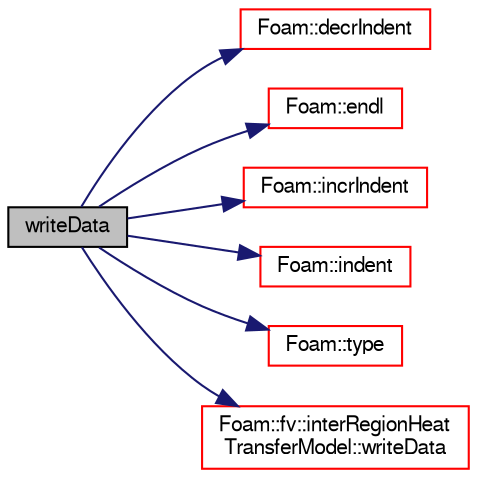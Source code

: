 digraph "writeData"
{
  bgcolor="transparent";
  edge [fontname="FreeSans",fontsize="10",labelfontname="FreeSans",labelfontsize="10"];
  node [fontname="FreeSans",fontsize="10",shape=record];
  rankdir="LR";
  Node73 [label="writeData",height=0.2,width=0.4,color="black", fillcolor="grey75", style="filled", fontcolor="black"];
  Node73 -> Node74 [color="midnightblue",fontsize="10",style="solid",fontname="FreeSans"];
  Node74 [label="Foam::decrIndent",height=0.2,width=0.4,color="red",URL="$a21124.html#a1c3a44e035fae1cd9d5a4a60a7e1c32b",tooltip="Decrement the indent level. "];
  Node73 -> Node76 [color="midnightblue",fontsize="10",style="solid",fontname="FreeSans"];
  Node76 [label="Foam::endl",height=0.2,width=0.4,color="red",URL="$a21124.html#a2db8fe02a0d3909e9351bb4275b23ce4",tooltip="Add newline and flush stream. "];
  Node73 -> Node78 [color="midnightblue",fontsize="10",style="solid",fontname="FreeSans"];
  Node78 [label="Foam::incrIndent",height=0.2,width=0.4,color="red",URL="$a21124.html#a5baff2b2334a238271b33f039e5dde5c",tooltip="Increment the indent level. "];
  Node73 -> Node88 [color="midnightblue",fontsize="10",style="solid",fontname="FreeSans"];
  Node88 [label="Foam::indent",height=0.2,width=0.4,color="red",URL="$a21124.html#ae297c57ea5b952a8bc9e4f30f7ea8701",tooltip="Indent stream. "];
  Node73 -> Node89 [color="midnightblue",fontsize="10",style="solid",fontname="FreeSans"];
  Node89 [label="Foam::type",height=0.2,width=0.4,color="red",URL="$a21124.html#aec48583af672626378f501eb9fc32cd1",tooltip="Return the file type: DIRECTORY or FILE. "];
  Node73 -> Node95 [color="midnightblue",fontsize="10",style="solid",fontname="FreeSans"];
  Node95 [label="Foam::fv::interRegionHeat\lTransferModel::writeData",height=0.2,width=0.4,color="red",URL="$a23542.html#aba86aa54ec0b10ddd48ce308a3c6d3b2",tooltip="Write data. "];
}
